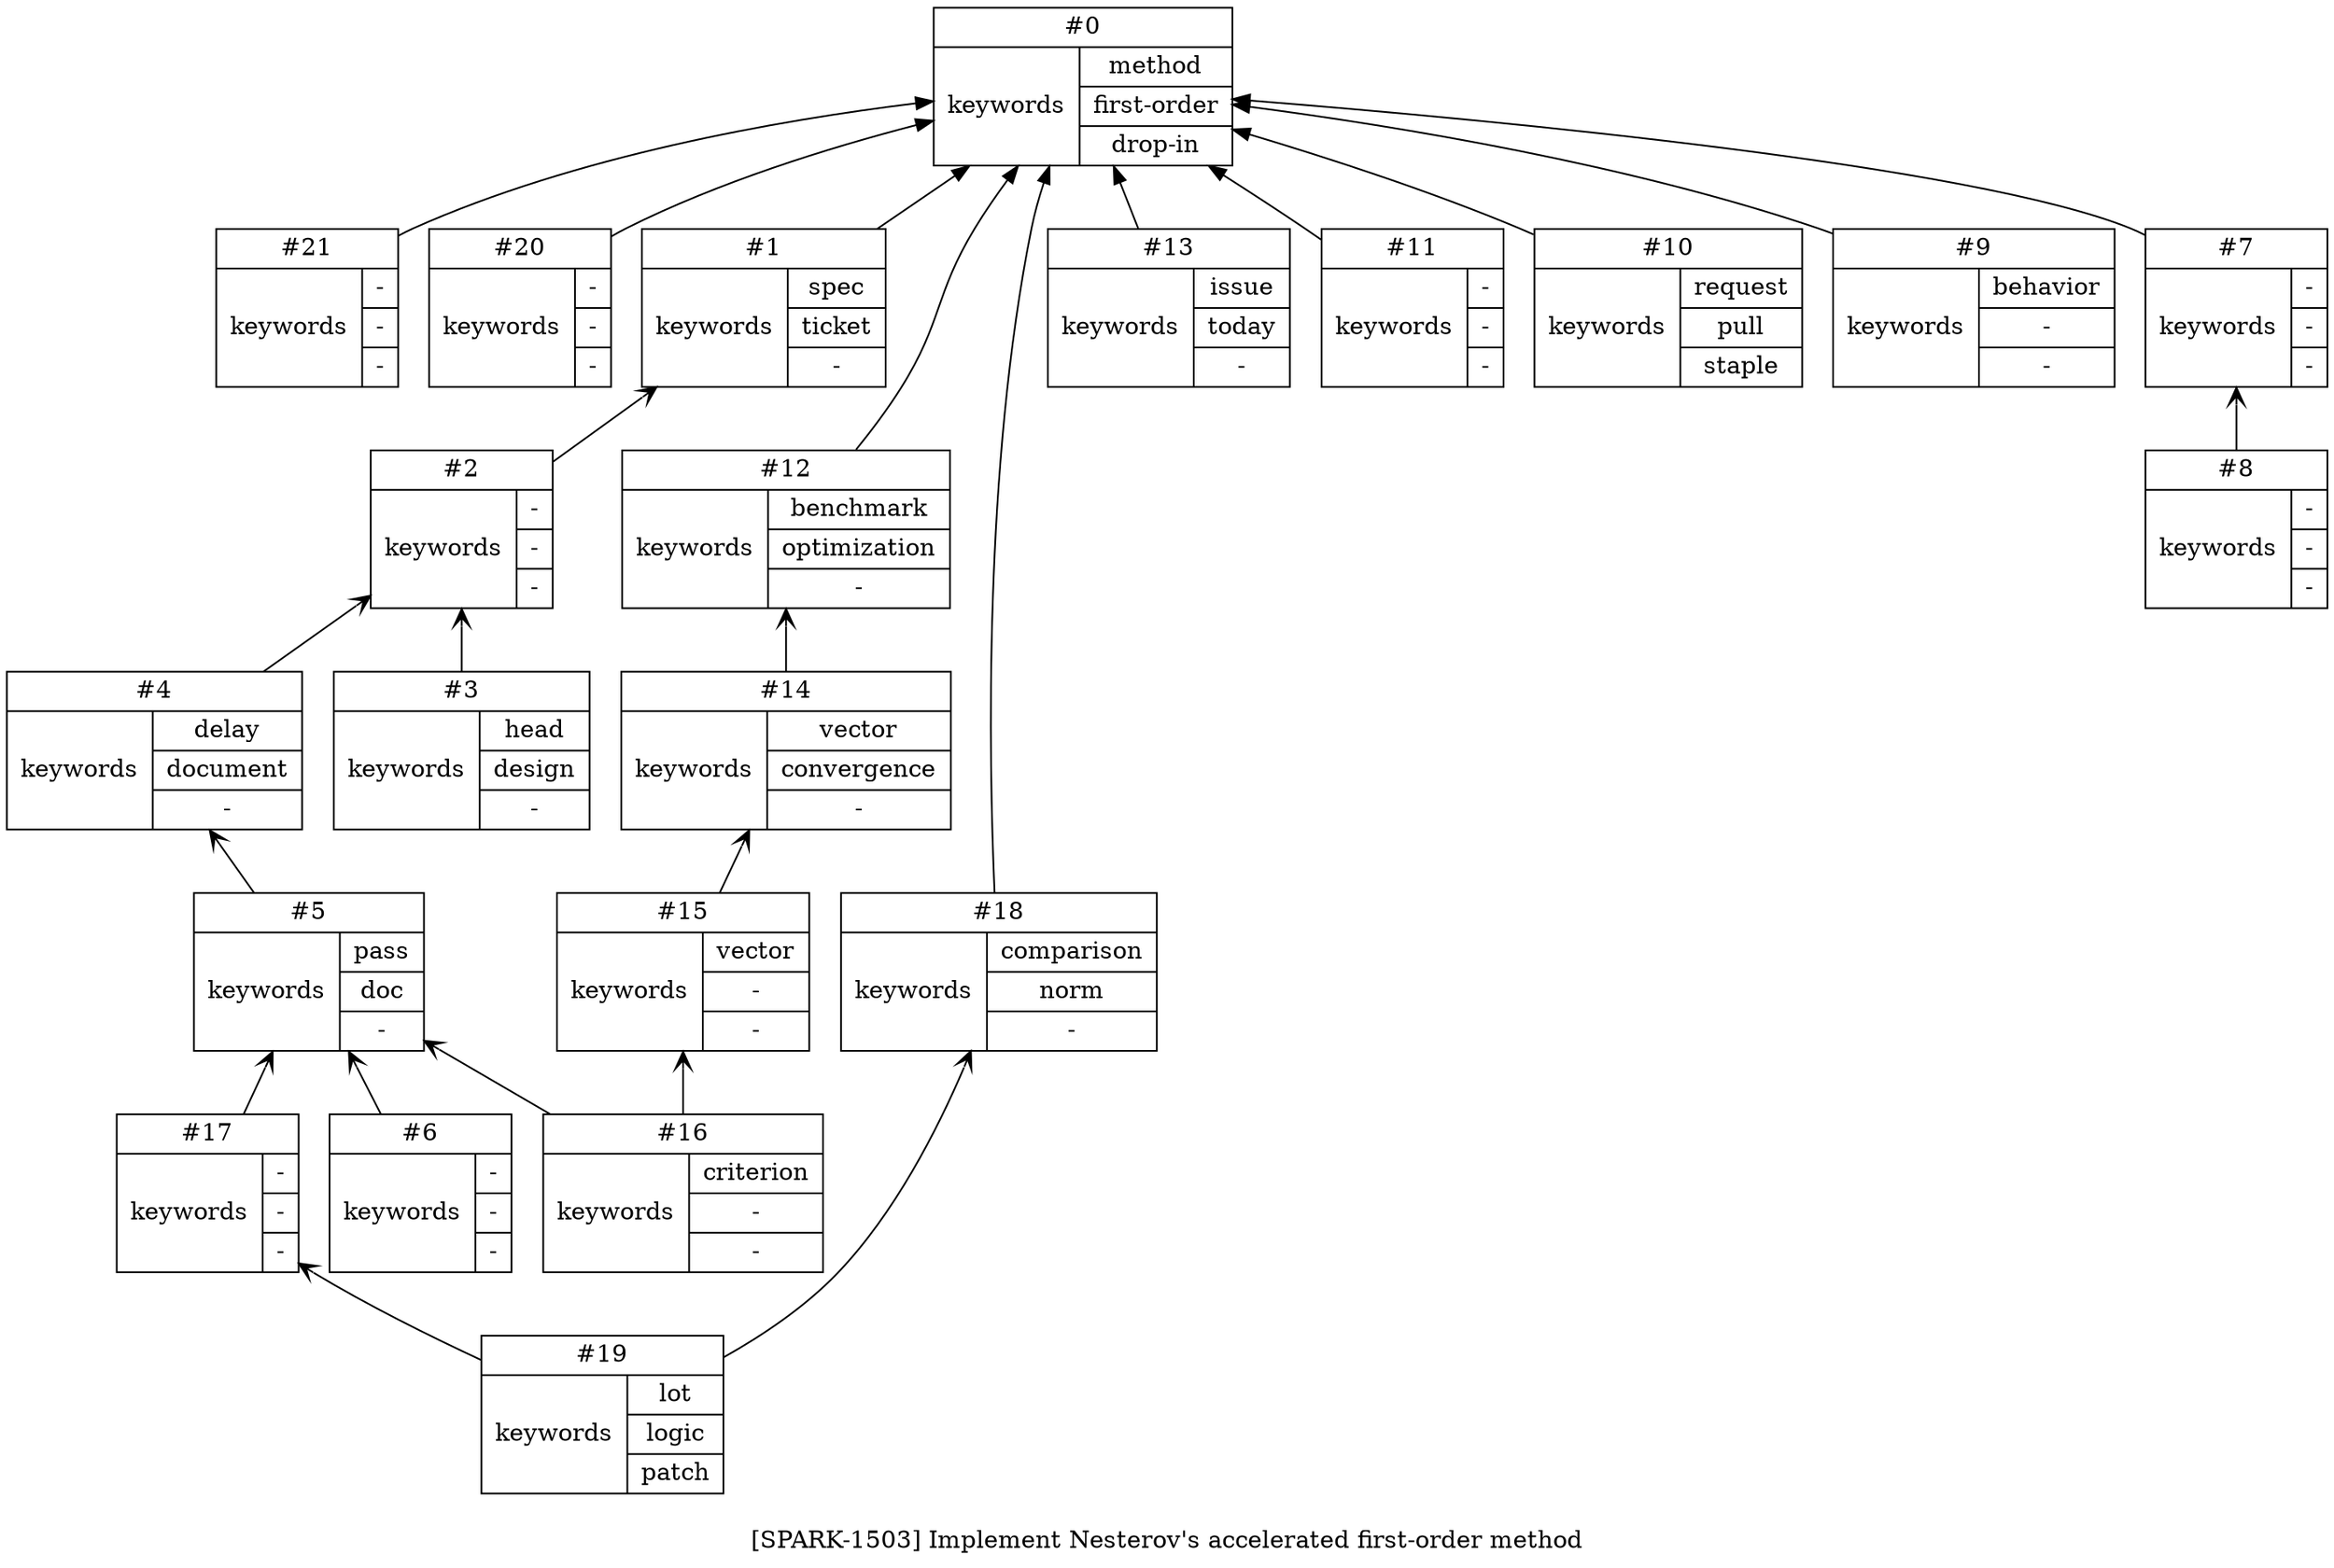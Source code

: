 digraph spark2 {
  layout="dot";
  label="\n[SPARK-1503] Implement Nesterov's accelerated first-order method\n";
  rankdir="BT";
  21[shape="record",label="{#21 | {keywords | {- | - | -}} }"];
  0[shape="record",label="{#0 | {keywords | {method | first-order | drop-in}} }"];
  20[shape="record",label="{#20 | {keywords | {- | - | -}} }"];
  19[shape="record",label="{#19 | {keywords | {lot | logic | patch}} }"];
  17[shape="record",label="{#17 | {keywords | {- | - | -}} }"];
  18[shape="record",label="{#18 | {keywords | {comparison | norm | -}} }"];
  5[shape="record",label="{#5 | {keywords | {pass | doc | -}} }"];
  16[shape="record",label="{#16 | {keywords | {criterion | - | -}} }"];
  15[shape="record",label="{#15 | {keywords | {vector | - | -}} }"];
  14[shape="record",label="{#14 | {keywords | {vector | convergence | -}} }"];
  12[shape="record",label="{#12 | {keywords | {benchmark | optimization | -}} }"];
  13[shape="record",label="{#13 | {keywords | {issue | today | -}} }"];
  11[shape="record",label="{#11 | {keywords | {- | - | -}} }"];
  10[shape="record",label="{#10 | {keywords | {request | pull | staple}} }"];
  9[shape="record",label="{#9 | {keywords | {behavior | - | -}} }"];
  8[shape="record",label="{#8 | {keywords | {- | - | -}} }"];
  7[shape="record",label="{#7 | {keywords | {- | - | -}} }"];
  6[shape="record",label="{#6 | {keywords | {- | - | -}} }"];
  4[shape="record",label="{#4 | {keywords | {delay | document | -}} }"];
  2[shape="record",label="{#2 | {keywords | {- | - | -}} }"];
  3[shape="record",label="{#3 | {keywords | {head | design | -}} }"];
  1[shape="record",label="{#1 | {keywords | {spec | ticket | -}} }"];
  21 -> 0;
  20 -> 0;
  19 -> 17[arrowhead="vee"];
  19 -> 18[arrowhead="vee"];
  18 -> 0;
  17 -> 5[arrowhead="vee"];
  16 -> 15[arrowhead="vee"];
  16 -> 5[arrowhead="vee"];
  15 -> 14[arrowhead="vee"];
  14 -> 12[arrowhead="vee"];
  13 -> 0;
  12 -> 0;
  11 -> 0;
  10 -> 0;
  9 -> 0;
  8 -> 7[arrowhead="vee"];
  7 -> 0;
  6 -> 5[arrowhead="vee"];
  5 -> 4[arrowhead="vee"];
  4 -> 2[arrowhead="vee"];
  3 -> 2[arrowhead="vee"];
  2 -> 1[arrowhead="vee"];
  1 -> 0;
}
